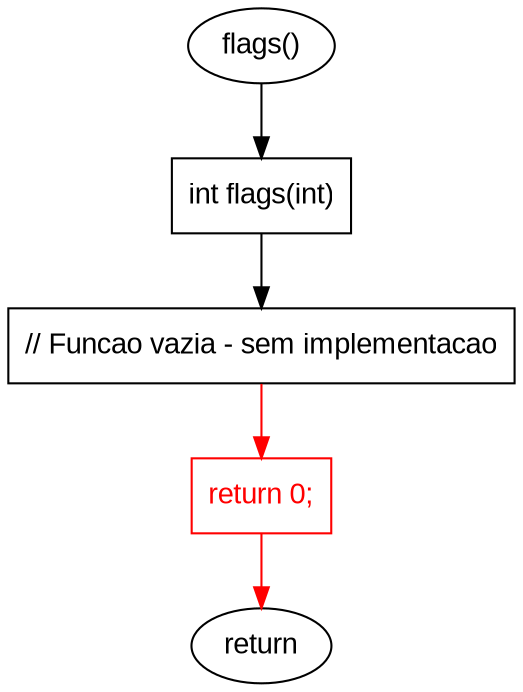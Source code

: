 digraph flags {
    rankdir=TB;
    node [shape=box, fontname=Arial];
    edge [fontname=Arial];

    start [label="flags()", shape=ellipse];
    end [label="return", shape=ellipse];
    
    node1 [label="int flags(int)"];
    node2 [label="// Funcao vazia - sem implementacao"];
    node3 [label="return 0;", color=red, fontcolor=red];

    start -> node1;
    node1 -> node2;
    node2 -> node3 [color=red, fontcolor=red];
    node3 -> end [color=red, fontcolor=red];
}